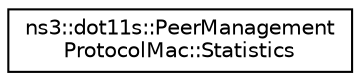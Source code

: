 digraph "Graphical Class Hierarchy"
{
 // LATEX_PDF_SIZE
  edge [fontname="Helvetica",fontsize="10",labelfontname="Helvetica",labelfontsize="10"];
  node [fontname="Helvetica",fontsize="10",shape=record];
  rankdir="LR";
  Node0 [label="ns3::dot11s::PeerManagement\lProtocolMac::Statistics",height=0.2,width=0.4,color="black", fillcolor="white", style="filled",URL="$structns3_1_1dot11s_1_1_peer_management_protocol_mac_1_1_statistics.html",tooltip="Statistics structure."];
}
